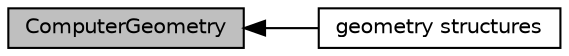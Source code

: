 digraph "ComputerGeometry"
{
  edge [fontname="Helvetica",fontsize="10",labelfontname="Helvetica",labelfontsize="10"];
  node [fontname="Helvetica",fontsize="10",shape=box];
  rankdir=LR;
  Node1 [label="ComputerGeometry",height=0.2,width=0.4,color="black", fillcolor="grey75", style="filled", fontcolor="black",tooltip=" "];
  Node2 [label="geometry structures",height=0.2,width=0.4,color="black", fillcolor="white", style="filled",URL="$group__geometry__basic.html",tooltip=" "];
  Node1->Node2 [shape=plaintext, dir="back", style="solid"];
}
